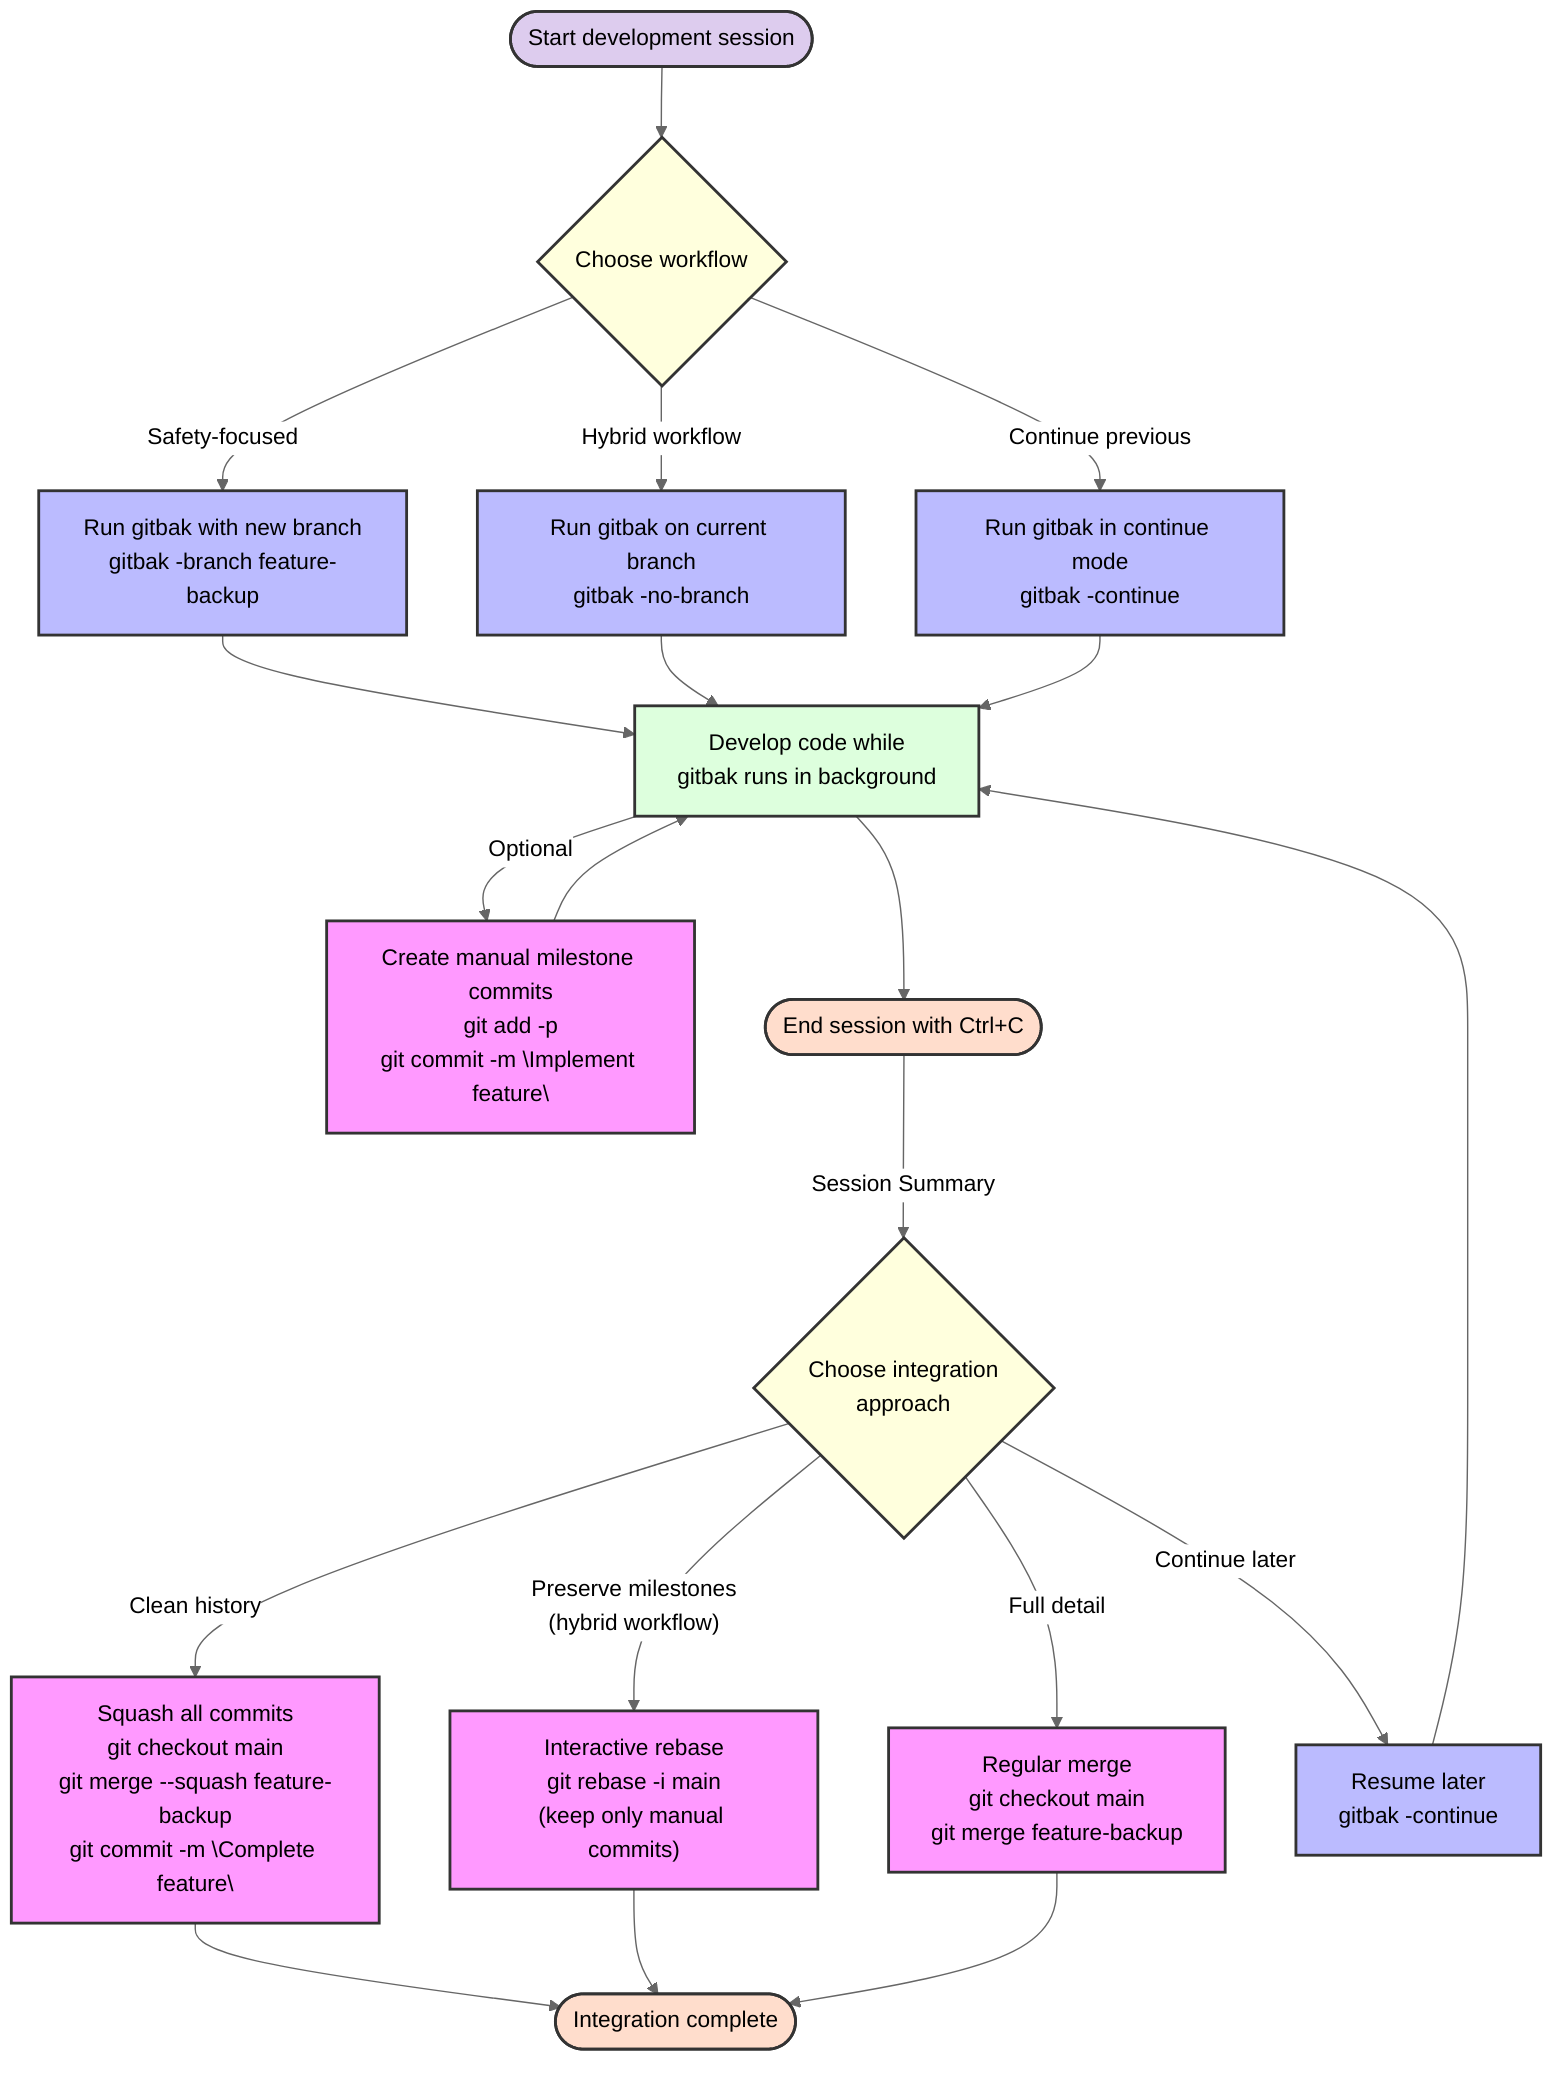 %%{init: {'theme': 'neutral'}}%%
flowchart TD
    classDef start fill:#dce,stroke:#333,stroke-width:2px
    classDef process fill:#dfd,stroke:#333,stroke-width:2px
    classDef decision fill:#ffd,stroke:#333,stroke-width:2px
    classDef endNode fill:#fdc,stroke:#333,stroke-width:2px
    classDef gitbak fill:#bbf,stroke:#333,stroke-width:2px
    classDef manual fill:#f9f,stroke:#333,stroke-width:2px
    
    Start([Start development session]):::start --> Decision1{"Choose workflow"}:::decision
    
    Decision1 -->|"Safety-focused"| GB1["Run gitbak with new branch<br>gitbak -branch feature-backup"]:::gitbak
    Decision1 -->|"Hybrid workflow"| GB2["Run gitbak on current branch<br>gitbak -no-branch"]:::gitbak
    Decision1 -->|"Continue previous"| GB3["Run gitbak in continue mode<br>gitbak -continue"]:::gitbak
    
    GB1 & GB2 & GB3 --> Dev["Develop code while<br>gitbak runs in background"]:::process
    
    Dev --> |"Optional"| ManualCommit["Create manual milestone commits<br>git add -p<br>git commit -m \"Implement feature\""]:::manual
    ManualCommit --> Dev
    
    Dev --> End1([End session with Ctrl+C]):::endNode
    
    End1 --> |"Session Summary"| Decision2{"Choose integration<br>approach"}:::decision
    
    Decision2 -->|"Clean history"| Option1["Squash all commits<br>git checkout main<br>git merge --squash feature-backup<br>git commit -m \"Complete feature\""]:::manual
    
    Decision2 -->|"Preserve milestones<br>(hybrid workflow)"| Option2["Interactive rebase<br>git rebase -i main<br>(keep only manual commits)"]:::manual
    
    Decision2 -->|"Full detail"| Option3["Regular merge<br>git checkout main<br>git merge feature-backup"]:::manual
    
    Decision2 -->|"Continue later"| Option4["Resume later<br>gitbak -continue"]:::gitbak
    
    Option1 & Option2 & Option3 --> Done([Integration complete]):::endNode
    Option4 --> Dev